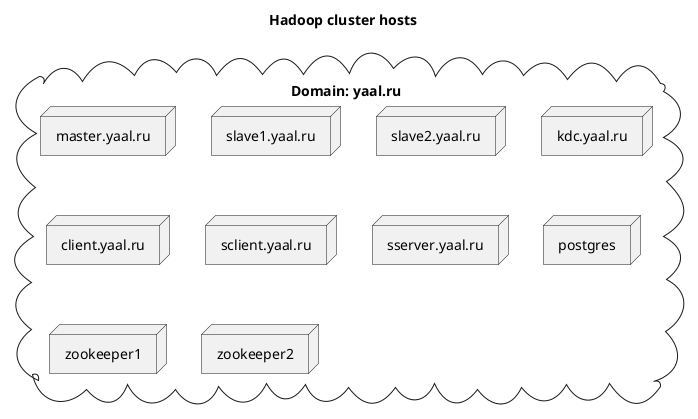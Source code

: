 @startuml
'https://plantuml.com/component-diagram

title "Hadoop cluster hosts"
cloud "Domain: yaal.ru" {
    node "master.yaal.ru"
    node "slave1.yaal.ru"
    node "slave2.yaal.ru"
    node "kdc.yaal.ru"
    node "client.yaal.ru"
    node "sclient.yaal.ru"
    node "sserver.yaal.ru"
    node "postgres"
    node "zookeeper1"
    node "zookeeper2"
}

@enduml